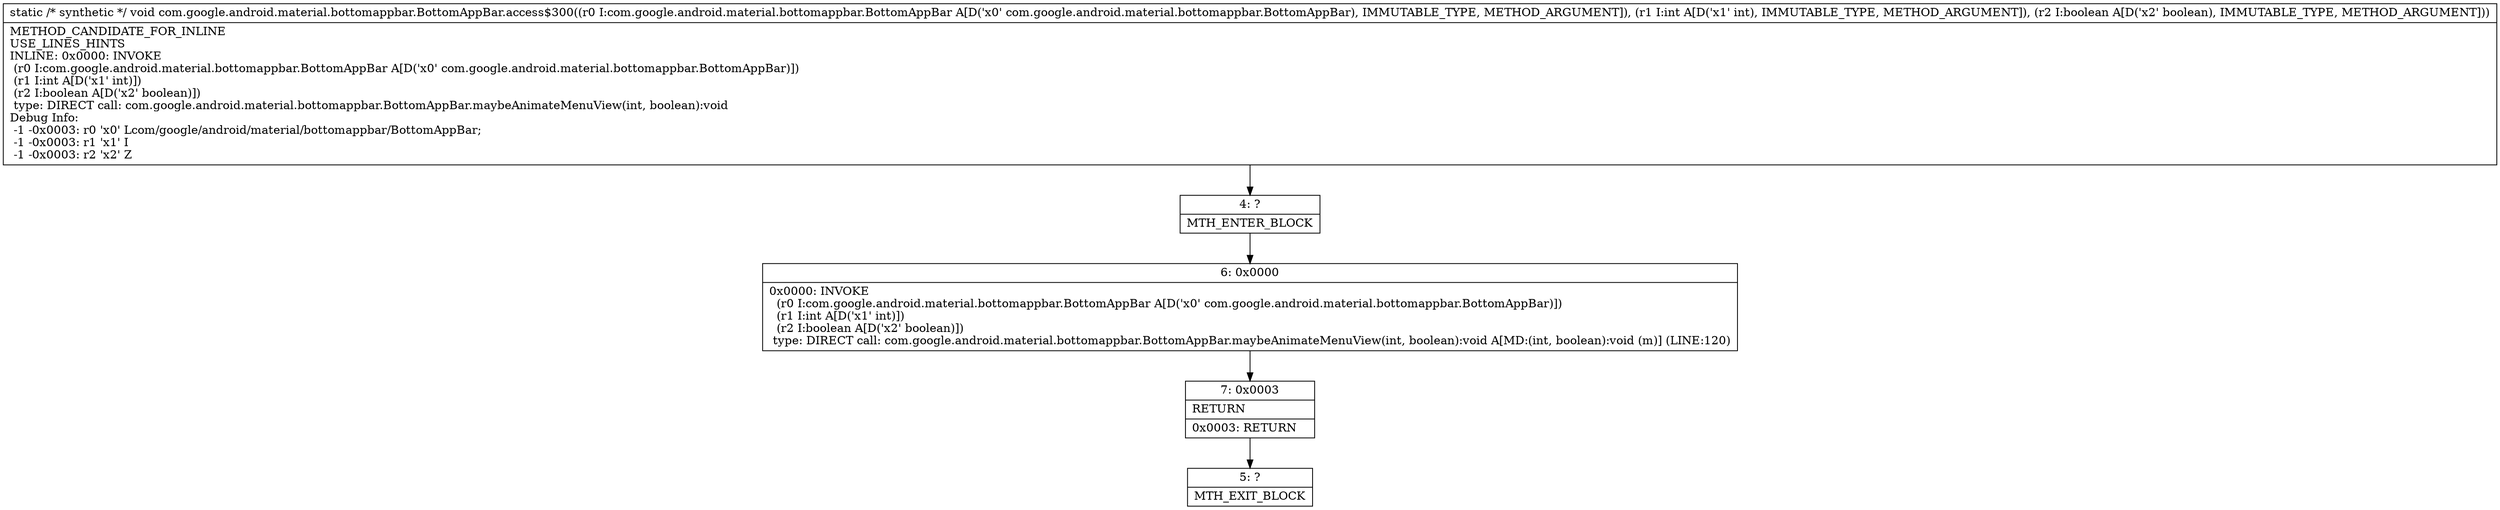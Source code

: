 digraph "CFG forcom.google.android.material.bottomappbar.BottomAppBar.access$300(Lcom\/google\/android\/material\/bottomappbar\/BottomAppBar;IZ)V" {
Node_4 [shape=record,label="{4\:\ ?|MTH_ENTER_BLOCK\l}"];
Node_6 [shape=record,label="{6\:\ 0x0000|0x0000: INVOKE  \l  (r0 I:com.google.android.material.bottomappbar.BottomAppBar A[D('x0' com.google.android.material.bottomappbar.BottomAppBar)])\l  (r1 I:int A[D('x1' int)])\l  (r2 I:boolean A[D('x2' boolean)])\l type: DIRECT call: com.google.android.material.bottomappbar.BottomAppBar.maybeAnimateMenuView(int, boolean):void A[MD:(int, boolean):void (m)] (LINE:120)\l}"];
Node_7 [shape=record,label="{7\:\ 0x0003|RETURN\l|0x0003: RETURN   \l}"];
Node_5 [shape=record,label="{5\:\ ?|MTH_EXIT_BLOCK\l}"];
MethodNode[shape=record,label="{static \/* synthetic *\/ void com.google.android.material.bottomappbar.BottomAppBar.access$300((r0 I:com.google.android.material.bottomappbar.BottomAppBar A[D('x0' com.google.android.material.bottomappbar.BottomAppBar), IMMUTABLE_TYPE, METHOD_ARGUMENT]), (r1 I:int A[D('x1' int), IMMUTABLE_TYPE, METHOD_ARGUMENT]), (r2 I:boolean A[D('x2' boolean), IMMUTABLE_TYPE, METHOD_ARGUMENT]))  | METHOD_CANDIDATE_FOR_INLINE\lUSE_LINES_HINTS\lINLINE: 0x0000: INVOKE  \l  (r0 I:com.google.android.material.bottomappbar.BottomAppBar A[D('x0' com.google.android.material.bottomappbar.BottomAppBar)])\l  (r1 I:int A[D('x1' int)])\l  (r2 I:boolean A[D('x2' boolean)])\l type: DIRECT call: com.google.android.material.bottomappbar.BottomAppBar.maybeAnimateMenuView(int, boolean):void\lDebug Info:\l  \-1 \-0x0003: r0 'x0' Lcom\/google\/android\/material\/bottomappbar\/BottomAppBar;\l  \-1 \-0x0003: r1 'x1' I\l  \-1 \-0x0003: r2 'x2' Z\l}"];
MethodNode -> Node_4;Node_4 -> Node_6;
Node_6 -> Node_7;
Node_7 -> Node_5;
}


